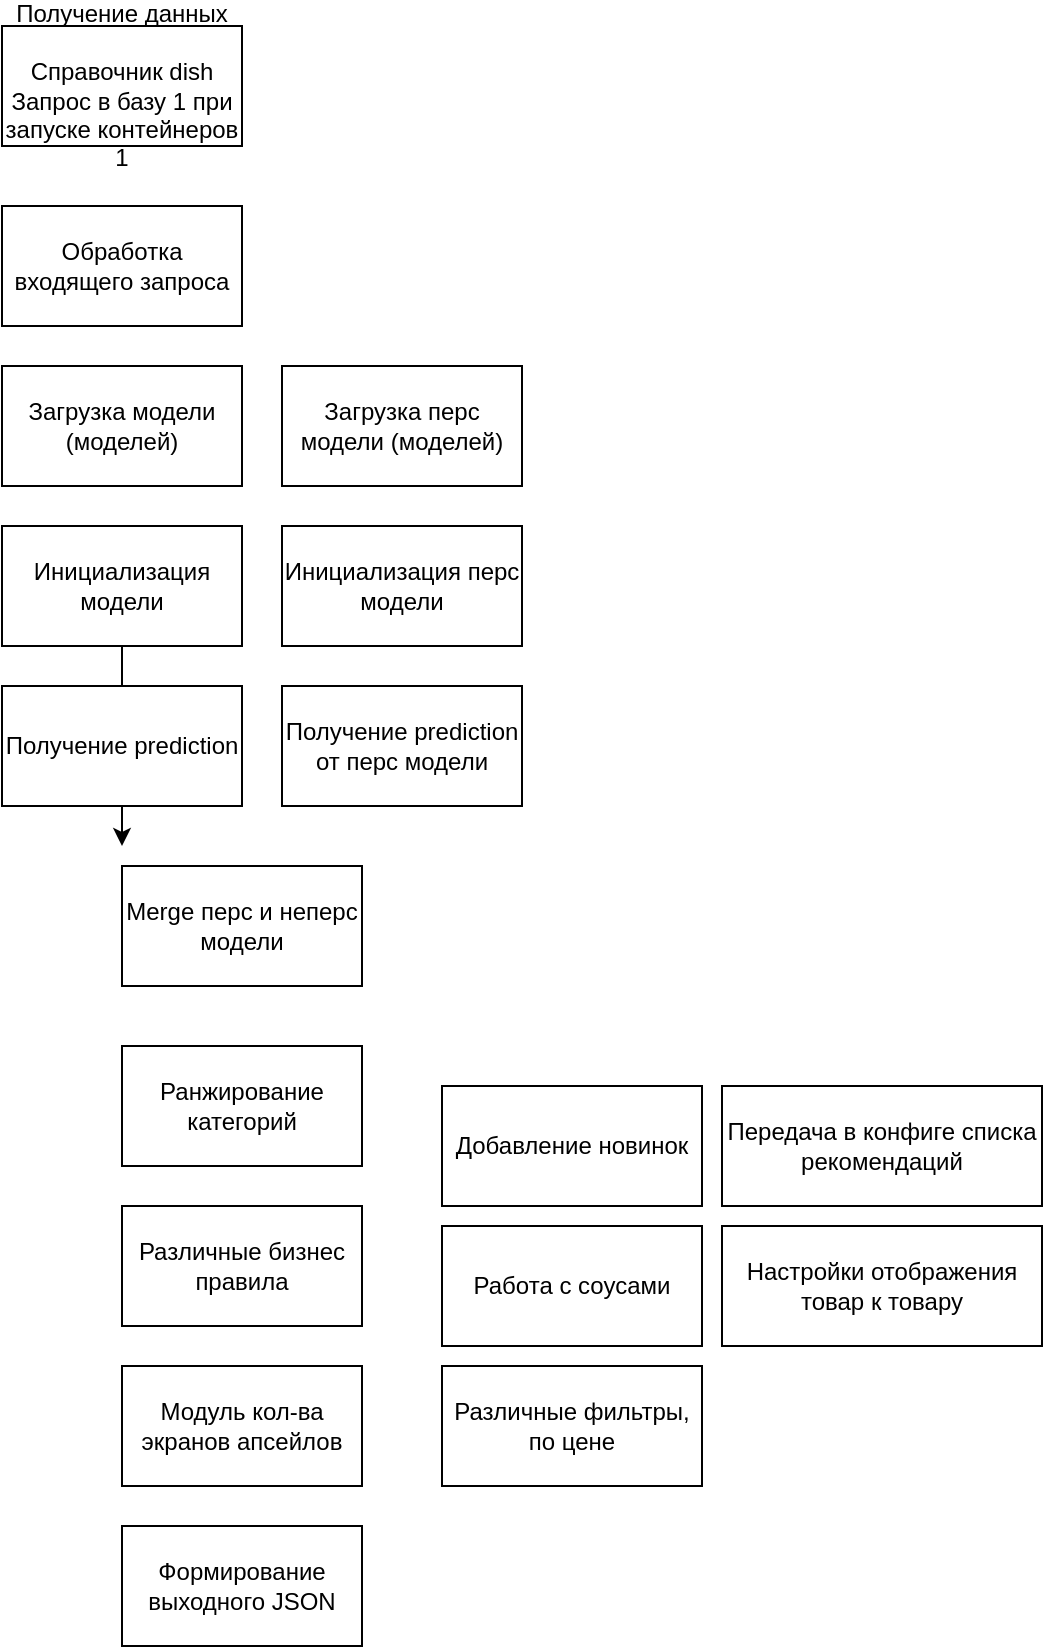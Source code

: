 <mxfile version="24.4.4" type="github">
  <diagram name="Страница — 1" id="5AfdDUo-x0-nfxsNnkXh">
    <mxGraphModel dx="1687" dy="878" grid="1" gridSize="10" guides="1" tooltips="1" connect="1" arrows="1" fold="1" page="1" pageScale="1" pageWidth="827" pageHeight="1169" math="0" shadow="0">
      <root>
        <mxCell id="0" />
        <mxCell id="1" parent="0" />
        <mxCell id="Yu4jYX8S_JfL3JHadcXQ-1" value="Получение данных&lt;div&gt;&lt;br&gt;&lt;/div&gt;&lt;div&gt;Справочник dish&lt;/div&gt;&lt;div&gt;Запрос в базу 1 при запуске контейнеров 1&lt;/div&gt;" style="rounded=0;whiteSpace=wrap;html=1;" parent="1" vertex="1">
          <mxGeometry x="80" y="150" width="120" height="60" as="geometry" />
        </mxCell>
        <mxCell id="Yu4jYX8S_JfL3JHadcXQ-2" value="Обработка входящего запроса" style="rounded=0;whiteSpace=wrap;html=1;" parent="1" vertex="1">
          <mxGeometry x="80" y="240" width="120" height="60" as="geometry" />
        </mxCell>
        <mxCell id="Yu4jYX8S_JfL3JHadcXQ-3" value="Формирование выходного JSON" style="rounded=0;whiteSpace=wrap;html=1;" parent="1" vertex="1">
          <mxGeometry x="140" y="900" width="120" height="60" as="geometry" />
        </mxCell>
        <mxCell id="Yu4jYX8S_JfL3JHadcXQ-4" value="Загрузка модели (моделей)" style="rounded=0;whiteSpace=wrap;html=1;" parent="1" vertex="1">
          <mxGeometry x="80" y="320" width="120" height="60" as="geometry" />
        </mxCell>
        <mxCell id="LoYAlmzirU7nm4j8onz--2" value="" style="edgeStyle=orthogonalEdgeStyle;rounded=0;orthogonalLoop=1;jettySize=auto;html=1;" edge="1" parent="1" source="Yu4jYX8S_JfL3JHadcXQ-6">
          <mxGeometry relative="1" as="geometry">
            <mxPoint x="140" y="560" as="targetPoint" />
          </mxGeometry>
        </mxCell>
        <mxCell id="Yu4jYX8S_JfL3JHadcXQ-6" value="Инициализация модели" style="rounded=0;whiteSpace=wrap;html=1;" parent="1" vertex="1">
          <mxGeometry x="80" y="400" width="120" height="60" as="geometry" />
        </mxCell>
        <mxCell id="Yu4jYX8S_JfL3JHadcXQ-7" value="Ранжирование категорий" style="rounded=0;whiteSpace=wrap;html=1;" parent="1" vertex="1">
          <mxGeometry x="140" y="660" width="120" height="60" as="geometry" />
        </mxCell>
        <mxCell id="Yu4jYX8S_JfL3JHadcXQ-8" value="Получение prediction" style="rounded=0;whiteSpace=wrap;html=1;" parent="1" vertex="1">
          <mxGeometry x="80" y="480" width="120" height="60" as="geometry" />
        </mxCell>
        <mxCell id="Yu4jYX8S_JfL3JHadcXQ-9" value="Добавление новинок" style="rounded=0;whiteSpace=wrap;html=1;" parent="1" vertex="1">
          <mxGeometry x="300" y="680" width="130" height="60" as="geometry" />
        </mxCell>
        <mxCell id="Yu4jYX8S_JfL3JHadcXQ-10" value="Различные бизнес правила" style="rounded=0;whiteSpace=wrap;html=1;" parent="1" vertex="1">
          <mxGeometry x="140" y="740" width="120" height="60" as="geometry" />
        </mxCell>
        <mxCell id="Yu4jYX8S_JfL3JHadcXQ-11" value="Модуль кол-ва экранов апсейлов" style="rounded=0;whiteSpace=wrap;html=1;" parent="1" vertex="1">
          <mxGeometry x="140" y="820" width="120" height="60" as="geometry" />
        </mxCell>
        <mxCell id="Yu4jYX8S_JfL3JHadcXQ-13" value="Работа с соусами" style="rounded=0;whiteSpace=wrap;html=1;" parent="1" vertex="1">
          <mxGeometry x="300" y="750" width="130" height="60" as="geometry" />
        </mxCell>
        <mxCell id="Yu4jYX8S_JfL3JHadcXQ-14" value="Настройки отображения товар к товару" style="rounded=0;whiteSpace=wrap;html=1;" parent="1" vertex="1">
          <mxGeometry x="440" y="750" width="160" height="60" as="geometry" />
        </mxCell>
        <mxCell id="Yu4jYX8S_JfL3JHadcXQ-16" value="Передача в конфиге списка рекомендаций" style="rounded=0;whiteSpace=wrap;html=1;" parent="1" vertex="1">
          <mxGeometry x="440" y="680" width="160" height="60" as="geometry" />
        </mxCell>
        <mxCell id="LoYAlmzirU7nm4j8onz--3" value="Загрузка перс модели (моделей)" style="rounded=0;whiteSpace=wrap;html=1;" vertex="1" parent="1">
          <mxGeometry x="220" y="320" width="120" height="60" as="geometry" />
        </mxCell>
        <mxCell id="LoYAlmzirU7nm4j8onz--4" value="Инициализация перс модели" style="rounded=0;whiteSpace=wrap;html=1;" vertex="1" parent="1">
          <mxGeometry x="220" y="400" width="120" height="60" as="geometry" />
        </mxCell>
        <mxCell id="LoYAlmzirU7nm4j8onz--5" value="Получение prediction от перс модели" style="rounded=0;whiteSpace=wrap;html=1;" vertex="1" parent="1">
          <mxGeometry x="220" y="480" width="120" height="60" as="geometry" />
        </mxCell>
        <mxCell id="LoYAlmzirU7nm4j8onz--6" value="Merge перс и неперс модели" style="rounded=0;whiteSpace=wrap;html=1;" vertex="1" parent="1">
          <mxGeometry x="140" y="570" width="120" height="60" as="geometry" />
        </mxCell>
        <mxCell id="LoYAlmzirU7nm4j8onz--7" value="Различные фильтры, по цене" style="rounded=0;whiteSpace=wrap;html=1;" vertex="1" parent="1">
          <mxGeometry x="300" y="820" width="130" height="60" as="geometry" />
        </mxCell>
      </root>
    </mxGraphModel>
  </diagram>
</mxfile>
